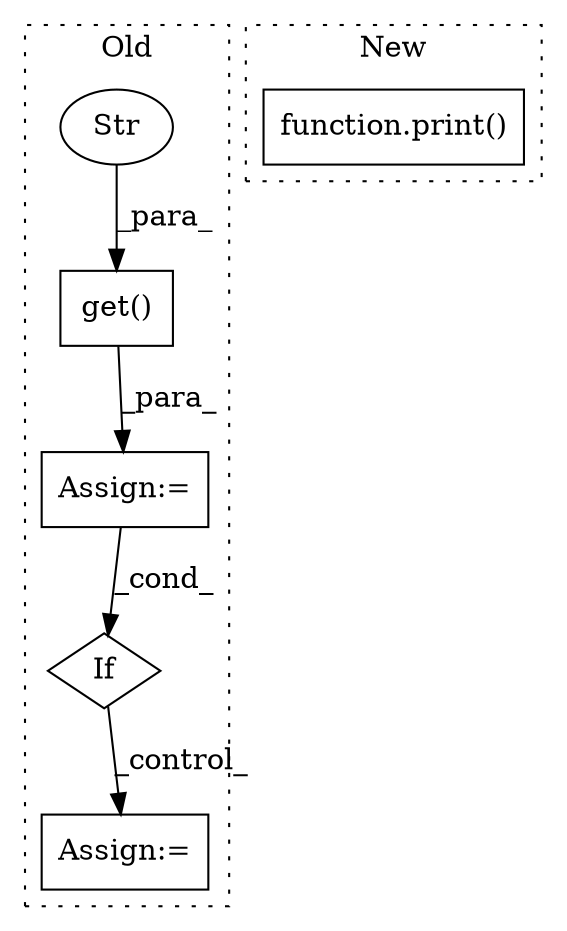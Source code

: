 digraph G {
subgraph cluster0 {
1 [label="get()" a="75" s="7237,7272" l="20,1" shape="box"];
3 [label="Str" a="66" s="7257" l="11" shape="ellipse"];
4 [label="Assign:=" a="68" s="7234" l="3" shape="box"];
5 [label="If" a="96" s="7286" l="3" shape="diamond"];
6 [label="Assign:=" a="68" s="7482" l="3" shape="box"];
label = "Old";
style="dotted";
}
subgraph cluster1 {
2 [label="function.print()" a="75" s="9732,9793" l="6,1" shape="box"];
label = "New";
style="dotted";
}
1 -> 4 [label="_para_"];
3 -> 1 [label="_para_"];
4 -> 5 [label="_cond_"];
5 -> 6 [label="_control_"];
}
